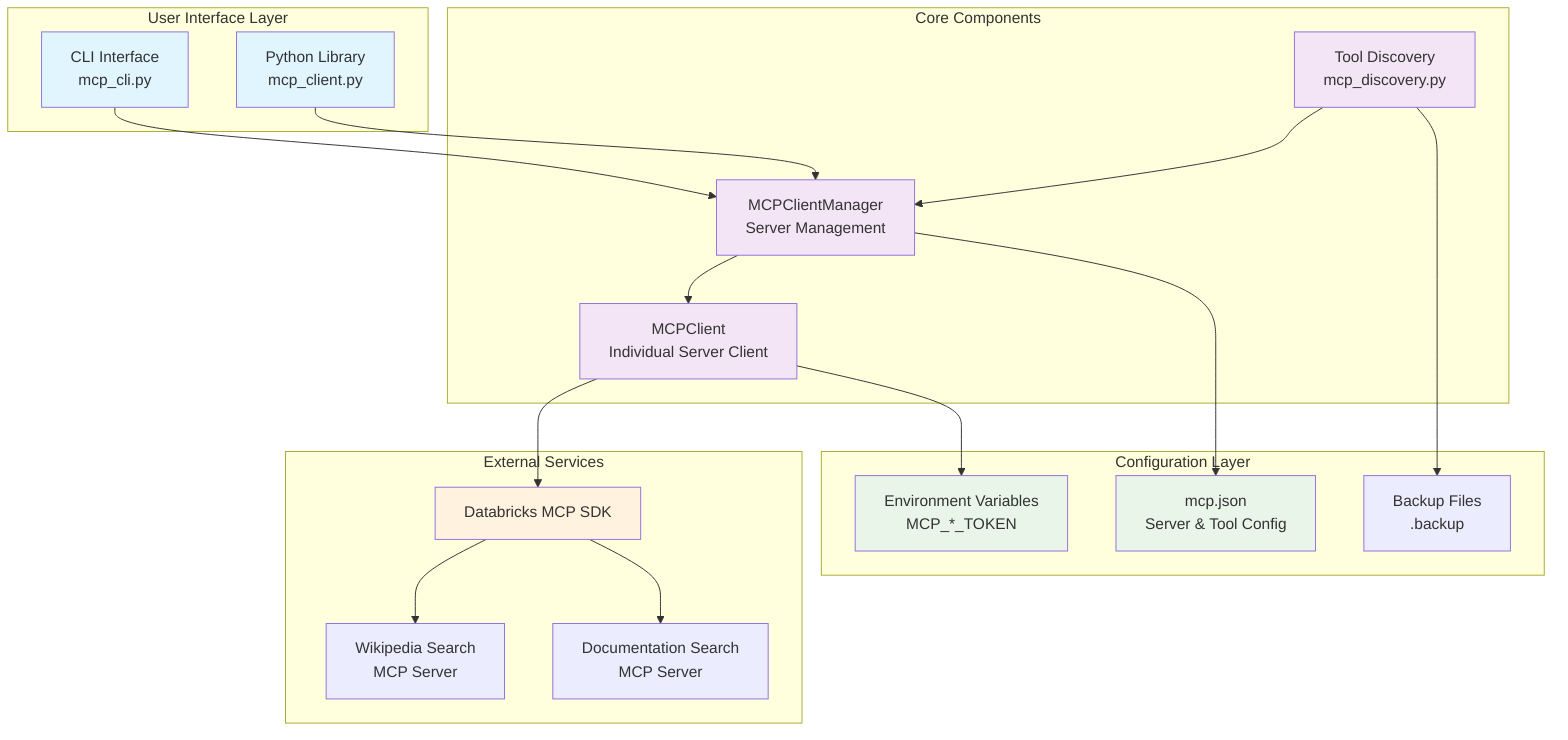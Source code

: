 graph TB
    subgraph "User Interface Layer"
        CLI[CLI Interface<br/>mcp_cli.py]
        LIB[Python Library<br/>mcp_client.py]
    end
    
    subgraph "Core Components"
        MGR[MCPClientManager<br/>Server Management]
        CLIENT[MCPClient<br/>Individual Server Client]
        DISCOVER[Tool Discovery<br/>mcp_discovery.py]
    end
    
    subgraph "Configuration Layer"
        CONFIG[mcp.json<br/>Server & Tool Config]
        ENV[Environment Variables<br/>MCP_*_TOKEN]
        BACKUP[Backup Files<br/>.backup]
    end
    
    subgraph "External Services"
        WIKI[Wikipedia Search<br/>MCP Server]
        DOCS[Documentation Search<br/>MCP Server]
        DATABRICKS[Databricks MCP SDK]
    end
    
    CLI --> MGR
    LIB --> MGR
    MGR --> CLIENT
    DISCOVER --> MGR
    
    CLIENT --> DATABRICKS
    DATABRICKS --> WIKI
    DATABRICKS --> DOCS
    
    MGR --> CONFIG
    CLIENT --> ENV
    DISCOVER --> BACKUP
    
    style CLI fill:#e1f5fe
    style LIB fill:#e1f5fe
    style MGR fill:#f3e5f5
    style CLIENT fill:#f3e5f5
    style DISCOVER fill:#f3e5f5
    style CONFIG fill:#e8f5e8
    style ENV fill:#e8f5e8
    style DATABRICKS fill:#fff3e0